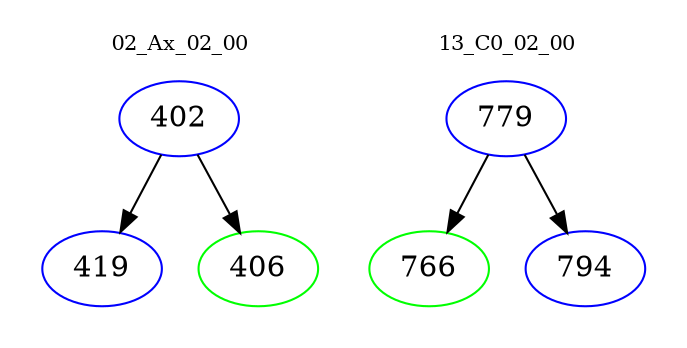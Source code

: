 digraph{
subgraph cluster_0 {
color = white
label = "02_Ax_02_00";
fontsize=10;
T0_402 [label="402", color="blue"]
T0_402 -> T0_419 [color="black"]
T0_419 [label="419", color="blue"]
T0_402 -> T0_406 [color="black"]
T0_406 [label="406", color="green"]
}
subgraph cluster_1 {
color = white
label = "13_C0_02_00";
fontsize=10;
T1_779 [label="779", color="blue"]
T1_779 -> T1_766 [color="black"]
T1_766 [label="766", color="green"]
T1_779 -> T1_794 [color="black"]
T1_794 [label="794", color="blue"]
}
}
